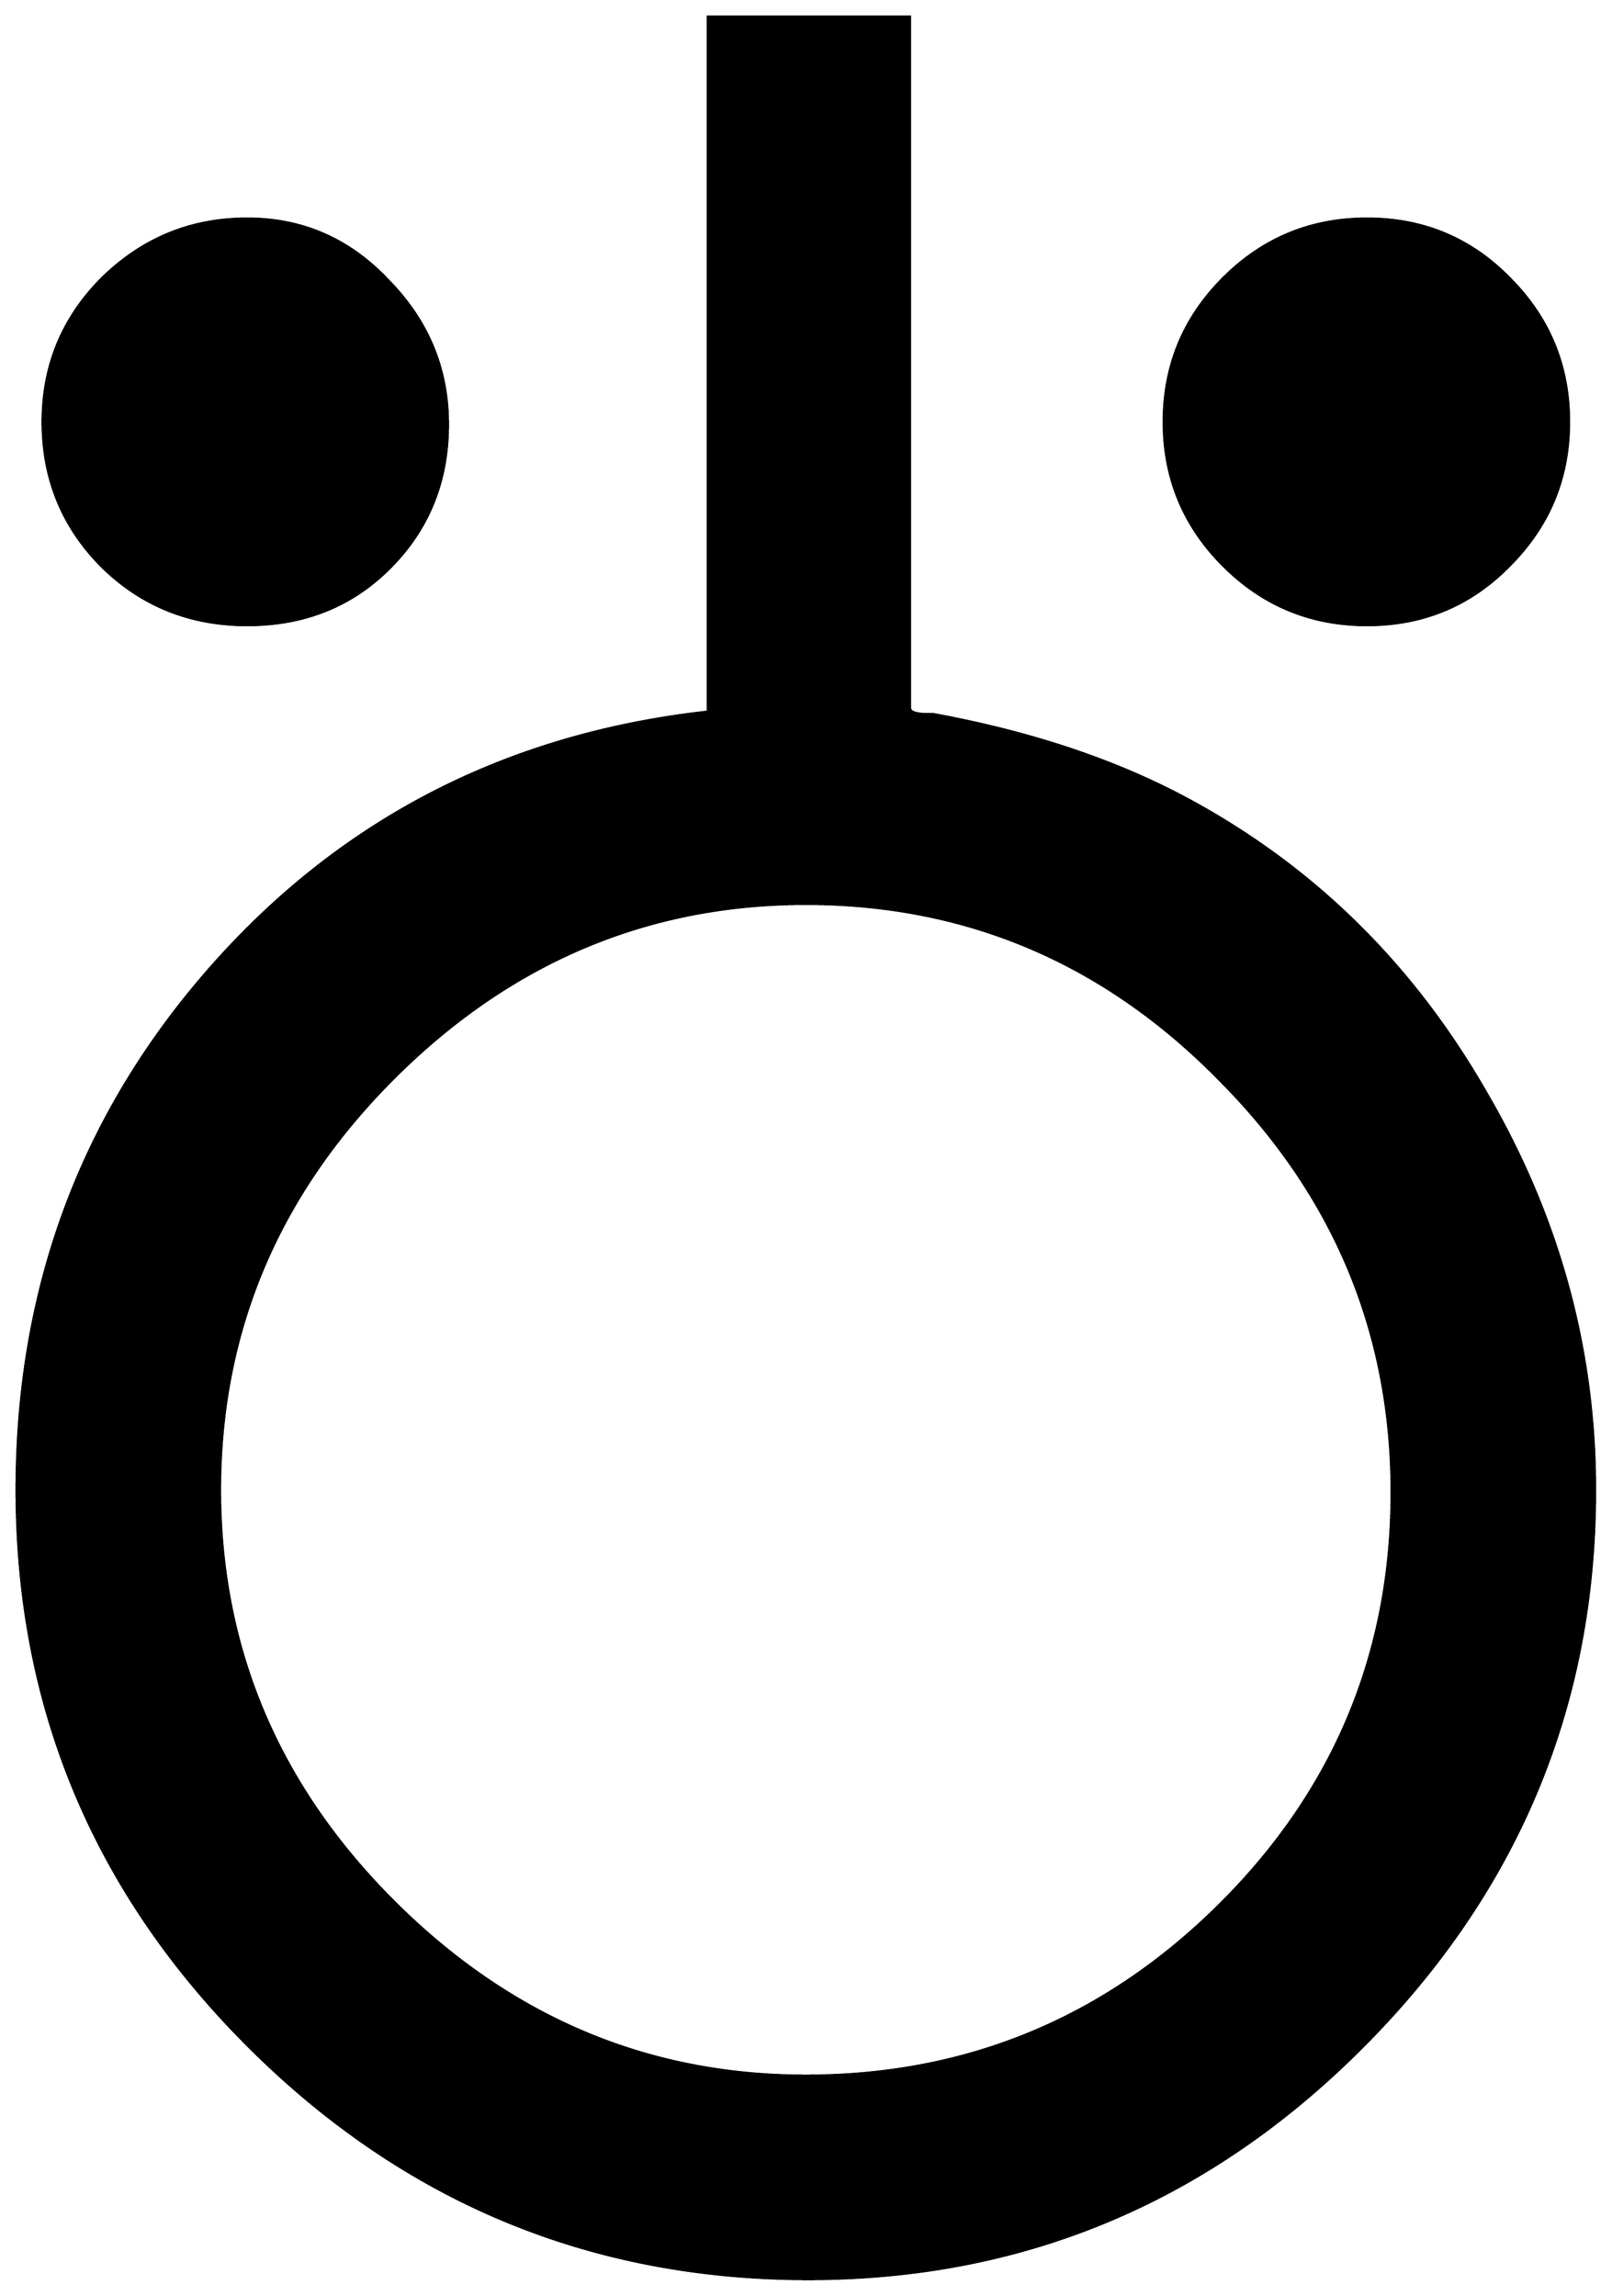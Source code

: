 


\begin{tikzpicture}[y=0.80pt, x=0.80pt, yscale=-1.0, xscale=1.0, inner sep=0pt, outer sep=0pt]
\begin{scope}[shift={(100.0,1722.0)},nonzero rule]
  \path[draw=.,fill=.,line width=1.600pt] (1640.0,-1184.0) ..
    controls (1640.0,-1138.667) and (1624.0,-1100.0) ..
    (1592.0,-1068.0) .. controls (1560.667,-1036.0) and
    (1522.333,-1020.0) .. (1477.0,-1020.0) .. controls
    (1431.667,-1020.0) and (1393.0,-1036.0) .. (1361.0,-1068.0) ..
    controls (1329.0,-1100.0) and (1313.0,-1138.667) ..
    (1313.0,-1184.0) .. controls (1313.0,-1229.333) and
    (1329.0,-1268.0) .. (1361.0,-1300.0) .. controls
    (1393.0,-1332.0) and (1431.667,-1348.0) .. (1477.0,-1348.0) ..
    controls (1522.333,-1348.0) and (1560.667,-1332.0) ..
    (1592.0,-1300.0) .. controls (1624.0,-1268.0) and
    (1640.0,-1229.333) .. (1640.0,-1184.0) -- cycle(735.0,-1182.0)
    .. controls (735.0,-1136.0) and (719.333,-1097.333) ..
    (688.0,-1066.0) .. controls (657.333,-1035.333) and
    (619.0,-1020.0) .. (573.0,-1020.0) .. controls
    (527.0,-1020.0) and (488.0,-1035.667) .. (456.0,-1067.0) ..
    controls (424.0,-1099.0) and (408.0,-1138.0) ..
    (408.0,-1184.0) .. controls (408.0,-1229.333) and
    (424.0,-1268.0) .. (456.0,-1300.0) .. controls
    (488.667,-1332.0) and (527.667,-1348.0) .. (573.0,-1348.0) ..
    controls (617.667,-1348.0) and (655.667,-1331.333) ..
    (687.0,-1298.0) .. controls (719.0,-1265.333) and
    (735.0,-1226.667) .. (735.0,-1182.0) -- cycle(1661.0,-322.0)
    .. controls (1661.0,-148.0) and (1598.667,1.667) ..
    (1474.0,127.0) .. controls (1349.333,252.333) and (1200.0,315.0)
    .. (1026.0,315.0) .. controls (850.667,315.0) and
    (700.333,252.667) .. (575.0,128.0) .. controls (449.667,3.333) and
    (387.0,-146.667) .. (387.0,-322.0) .. controls (387.0,-484.667)
    and (439.333,-625.333) .. (544.0,-744.0) .. controls
    (649.333,-863.333) and (783.0,-932.0) .. (945.0,-950.0) --
    (945.0,-1511.0) -- (1108.0,-1511.0) -- (1108.0,-953.0) ..
    controls (1108.0,-949.667) and (1113.0,-948.0) ..
    (1123.0,-948.0) -- (1127.0,-948.0) .. controls
    (1210.333,-932.667) and (1282.0,-908.0) .. (1342.0,-874.0) ..
    controls (1439.333,-819.333) and (1516.667,-741.667) ..
    (1574.0,-641.0) .. controls (1632.0,-541.0) and
    (1661.0,-434.667) .. (1661.0,-322.0) -- cycle(1497.0,-320.0)
    .. controls (1497.0,-449.333) and (1450.333,-560.667) ..
    (1357.0,-654.0) .. controls (1264.333,-748.0) and
    (1153.333,-795.0) .. (1024.0,-795.0) .. controls
    (896.0,-795.0) and (785.0,-748.0) .. (691.0,-654.0) ..
    controls (597.667,-560.667) and (551.0,-450.0) .. (551.0,-322.0)
    .. controls (551.0,-194.0) and (597.667,-83.333) .. (691.0,10.0)
    .. controls (785.0,104.0) and (896.0,151.0) ..
    (1024.0,151.0) .. controls (1154.0,151.0) and (1265.333,105.0)
    .. (1358.0,13.0) .. controls (1450.667,-79.0) and
    (1497.0,-190.0) .. (1497.0,-320.0) -- cycle;
\end{scope}

\end{tikzpicture}

